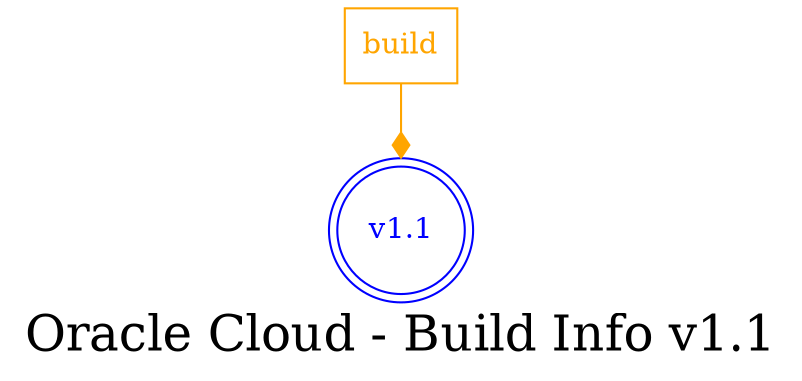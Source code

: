 digraph LexiconGraph {
graph[label="Oracle Cloud - Build Info v1.1", fontsize=24]
splines=true
"v1.1" [color=blue, fontcolor=blue, shape=doublecircle]
"build" [color=orange, fontcolor=orange, shape=box]
"build" -> "v1.1" [color=orange, fontcolor=orange, arrowhead=diamond, arrowtail=none]
}
